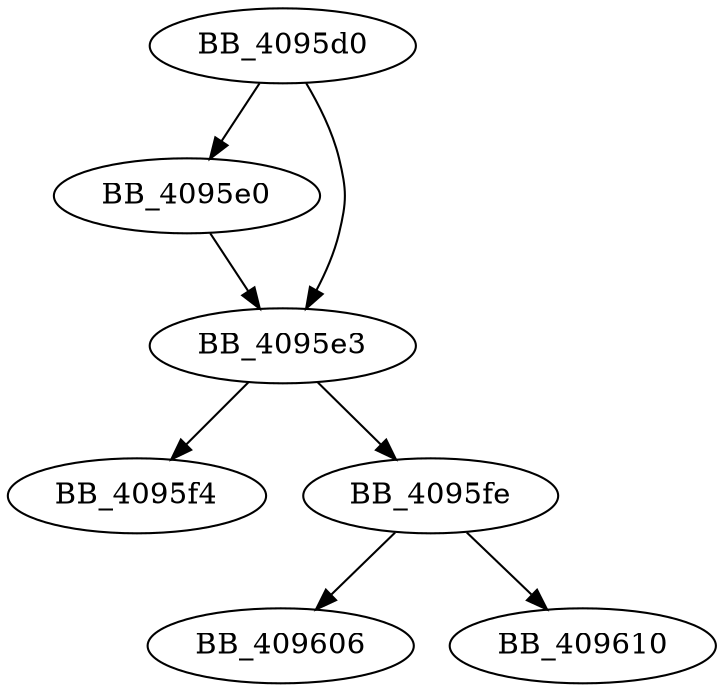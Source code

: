 DiGraph sub_4095D0{
BB_4095d0->BB_4095e0
BB_4095d0->BB_4095e3
BB_4095e0->BB_4095e3
BB_4095e3->BB_4095f4
BB_4095e3->BB_4095fe
BB_4095fe->BB_409606
BB_4095fe->BB_409610
}
